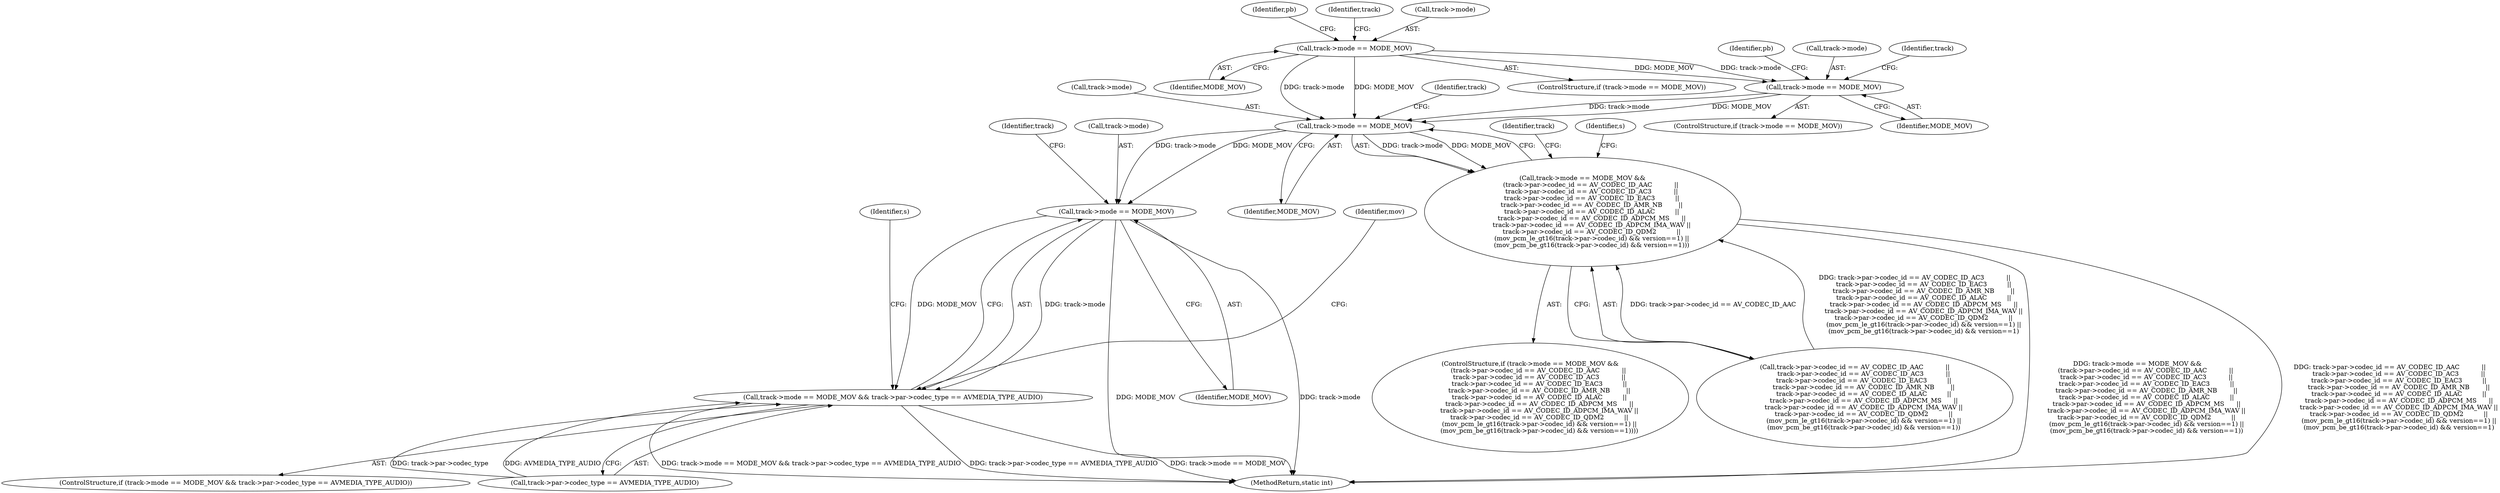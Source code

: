 digraph "0_FFmpeg_fa19fbcf712a6a6cc5a5cfdc3254a97b9bce6582@pointer" {
"1000142" [label="(Call,track->mode == MODE_MOV)"];
"1000321" [label="(Call,track->mode == MODE_MOV)"];
"1000522" [label="(Call,track->mode == MODE_MOV)"];
"1000521" [label="(Call,track->mode == MODE_MOV &&\n        (track->par->codec_id == AV_CODEC_ID_AAC           ||\n         track->par->codec_id == AV_CODEC_ID_AC3           ||\n         track->par->codec_id == AV_CODEC_ID_EAC3          ||\n         track->par->codec_id == AV_CODEC_ID_AMR_NB        ||\n         track->par->codec_id == AV_CODEC_ID_ALAC          ||\n         track->par->codec_id == AV_CODEC_ID_ADPCM_MS      ||\n         track->par->codec_id == AV_CODEC_ID_ADPCM_IMA_WAV ||\n         track->par->codec_id == AV_CODEC_ID_QDM2          ||\n         (mov_pcm_le_gt16(track->par->codec_id) && version==1) ||\n         (mov_pcm_be_gt16(track->par->codec_id) && version==1)))"];
"1000727" [label="(Call,track->mode == MODE_MOV)"];
"1000726" [label="(Call,track->mode == MODE_MOV && track->par->codec_type == AVMEDIA_TYPE_AUDIO)"];
"1000142" [label="(Call,track->mode == MODE_MOV)"];
"1000731" [label="(Identifier,MODE_MOV)"];
"1000217" [label="(Identifier,pb)"];
"1000735" [label="(Identifier,track)"];
"1000321" [label="(Call,track->mode == MODE_MOV)"];
"1000523" [label="(Call,track->mode)"];
"1000732" [label="(Call,track->par->codec_type == AVMEDIA_TYPE_AUDIO)"];
"1000325" [label="(Identifier,MODE_MOV)"];
"1000526" [label="(Identifier,MODE_MOV)"];
"1000320" [label="(ControlStructure,if (track->mode == MODE_MOV))"];
"1000527" [label="(Call,track->par->codec_id == AV_CODEC_ID_AAC           ||\n         track->par->codec_id == AV_CODEC_ID_AC3           ||\n         track->par->codec_id == AV_CODEC_ID_EAC3          ||\n         track->par->codec_id == AV_CODEC_ID_AMR_NB        ||\n         track->par->codec_id == AV_CODEC_ID_ALAC          ||\n         track->par->codec_id == AV_CODEC_ID_ADPCM_MS      ||\n         track->par->codec_id == AV_CODEC_ID_ADPCM_IMA_WAV ||\n         track->par->codec_id == AV_CODEC_ID_QDM2          ||\n         (mov_pcm_le_gt16(track->par->codec_id) && version==1) ||\n         (mov_pcm_be_gt16(track->par->codec_id) && version==1))"];
"1000328" [label="(Identifier,pb)"];
"1000322" [label="(Call,track->mode)"];
"1000520" [label="(ControlStructure,if (track->mode == MODE_MOV &&\n        (track->par->codec_id == AV_CODEC_ID_AAC           ||\n         track->par->codec_id == AV_CODEC_ID_AC3           ||\n         track->par->codec_id == AV_CODEC_ID_EAC3          ||\n         track->par->codec_id == AV_CODEC_ID_AMR_NB        ||\n         track->par->codec_id == AV_CODEC_ID_ALAC          ||\n         track->par->codec_id == AV_CODEC_ID_ADPCM_MS      ||\n         track->par->codec_id == AV_CODEC_ID_ADPCM_IMA_WAV ||\n         track->par->codec_id == AV_CODEC_ID_QDM2          ||\n         (mov_pcm_le_gt16(track->par->codec_id) && version==1) ||\n         (mov_pcm_be_gt16(track->par->codec_id) && version==1))))"];
"1000746" [label="(Identifier,mov)"];
"1000522" [label="(Call,track->mode == MODE_MOV)"];
"1000389" [label="(Identifier,track)"];
"1000521" [label="(Call,track->mode == MODE_MOV &&\n        (track->par->codec_id == AV_CODEC_ID_AAC           ||\n         track->par->codec_id == AV_CODEC_ID_AC3           ||\n         track->par->codec_id == AV_CODEC_ID_EAC3          ||\n         track->par->codec_id == AV_CODEC_ID_AMR_NB        ||\n         track->par->codec_id == AV_CODEC_ID_ALAC          ||\n         track->par->codec_id == AV_CODEC_ID_ADPCM_MS      ||\n         track->par->codec_id == AV_CODEC_ID_ADPCM_IMA_WAV ||\n         track->par->codec_id == AV_CODEC_ID_QDM2          ||\n         (mov_pcm_le_gt16(track->par->codec_id) && version==1) ||\n         (mov_pcm_be_gt16(track->par->codec_id) && version==1)))"];
"1000727" [label="(Call,track->mode == MODE_MOV)"];
"1000620" [label="(Identifier,track)"];
"1000740" [label="(Identifier,s)"];
"1000151" [label="(Identifier,track)"];
"1000143" [label="(Call,track->mode)"];
"1000725" [label="(ControlStructure,if (track->mode == MODE_MOV && track->par->codec_type == AVMEDIA_TYPE_AUDIO))"];
"1000760" [label="(MethodReturn,static int)"];
"1000146" [label="(Identifier,MODE_MOV)"];
"1000141" [label="(ControlStructure,if (track->mode == MODE_MOV))"];
"1000613" [label="(Identifier,s)"];
"1000726" [label="(Call,track->mode == MODE_MOV && track->par->codec_type == AVMEDIA_TYPE_AUDIO)"];
"1000728" [label="(Call,track->mode)"];
"1000531" [label="(Identifier,track)"];
"1000142" -> "1000141"  [label="AST: "];
"1000142" -> "1000146"  [label="CFG: "];
"1000143" -> "1000142"  [label="AST: "];
"1000146" -> "1000142"  [label="AST: "];
"1000151" -> "1000142"  [label="CFG: "];
"1000217" -> "1000142"  [label="CFG: "];
"1000142" -> "1000321"  [label="DDG: track->mode"];
"1000142" -> "1000321"  [label="DDG: MODE_MOV"];
"1000142" -> "1000522"  [label="DDG: track->mode"];
"1000142" -> "1000522"  [label="DDG: MODE_MOV"];
"1000321" -> "1000320"  [label="AST: "];
"1000321" -> "1000325"  [label="CFG: "];
"1000322" -> "1000321"  [label="AST: "];
"1000325" -> "1000321"  [label="AST: "];
"1000328" -> "1000321"  [label="CFG: "];
"1000389" -> "1000321"  [label="CFG: "];
"1000321" -> "1000522"  [label="DDG: track->mode"];
"1000321" -> "1000522"  [label="DDG: MODE_MOV"];
"1000522" -> "1000521"  [label="AST: "];
"1000522" -> "1000526"  [label="CFG: "];
"1000523" -> "1000522"  [label="AST: "];
"1000526" -> "1000522"  [label="AST: "];
"1000531" -> "1000522"  [label="CFG: "];
"1000521" -> "1000522"  [label="CFG: "];
"1000522" -> "1000521"  [label="DDG: track->mode"];
"1000522" -> "1000521"  [label="DDG: MODE_MOV"];
"1000522" -> "1000727"  [label="DDG: track->mode"];
"1000522" -> "1000727"  [label="DDG: MODE_MOV"];
"1000521" -> "1000520"  [label="AST: "];
"1000521" -> "1000527"  [label="CFG: "];
"1000527" -> "1000521"  [label="AST: "];
"1000613" -> "1000521"  [label="CFG: "];
"1000620" -> "1000521"  [label="CFG: "];
"1000521" -> "1000760"  [label="DDG: track->mode == MODE_MOV &&\n        (track->par->codec_id == AV_CODEC_ID_AAC           ||\n         track->par->codec_id == AV_CODEC_ID_AC3           ||\n         track->par->codec_id == AV_CODEC_ID_EAC3          ||\n         track->par->codec_id == AV_CODEC_ID_AMR_NB        ||\n         track->par->codec_id == AV_CODEC_ID_ALAC          ||\n         track->par->codec_id == AV_CODEC_ID_ADPCM_MS      ||\n         track->par->codec_id == AV_CODEC_ID_ADPCM_IMA_WAV ||\n         track->par->codec_id == AV_CODEC_ID_QDM2          ||\n         (mov_pcm_le_gt16(track->par->codec_id) && version==1) ||\n         (mov_pcm_be_gt16(track->par->codec_id) && version==1))"];
"1000521" -> "1000760"  [label="DDG: track->par->codec_id == AV_CODEC_ID_AAC           ||\n         track->par->codec_id == AV_CODEC_ID_AC3           ||\n         track->par->codec_id == AV_CODEC_ID_EAC3          ||\n         track->par->codec_id == AV_CODEC_ID_AMR_NB        ||\n         track->par->codec_id == AV_CODEC_ID_ALAC          ||\n         track->par->codec_id == AV_CODEC_ID_ADPCM_MS      ||\n         track->par->codec_id == AV_CODEC_ID_ADPCM_IMA_WAV ||\n         track->par->codec_id == AV_CODEC_ID_QDM2          ||\n         (mov_pcm_le_gt16(track->par->codec_id) && version==1) ||\n         (mov_pcm_be_gt16(track->par->codec_id) && version==1)"];
"1000527" -> "1000521"  [label="DDG: track->par->codec_id == AV_CODEC_ID_AAC"];
"1000527" -> "1000521"  [label="DDG: track->par->codec_id == AV_CODEC_ID_AC3           ||\n         track->par->codec_id == AV_CODEC_ID_EAC3          ||\n         track->par->codec_id == AV_CODEC_ID_AMR_NB        ||\n         track->par->codec_id == AV_CODEC_ID_ALAC          ||\n         track->par->codec_id == AV_CODEC_ID_ADPCM_MS      ||\n         track->par->codec_id == AV_CODEC_ID_ADPCM_IMA_WAV ||\n         track->par->codec_id == AV_CODEC_ID_QDM2          ||\n         (mov_pcm_le_gt16(track->par->codec_id) && version==1) ||\n         (mov_pcm_be_gt16(track->par->codec_id) && version==1)"];
"1000727" -> "1000726"  [label="AST: "];
"1000727" -> "1000731"  [label="CFG: "];
"1000728" -> "1000727"  [label="AST: "];
"1000731" -> "1000727"  [label="AST: "];
"1000735" -> "1000727"  [label="CFG: "];
"1000726" -> "1000727"  [label="CFG: "];
"1000727" -> "1000760"  [label="DDG: MODE_MOV"];
"1000727" -> "1000760"  [label="DDG: track->mode"];
"1000727" -> "1000726"  [label="DDG: track->mode"];
"1000727" -> "1000726"  [label="DDG: MODE_MOV"];
"1000726" -> "1000725"  [label="AST: "];
"1000726" -> "1000732"  [label="CFG: "];
"1000732" -> "1000726"  [label="AST: "];
"1000740" -> "1000726"  [label="CFG: "];
"1000746" -> "1000726"  [label="CFG: "];
"1000726" -> "1000760"  [label="DDG: track->mode == MODE_MOV"];
"1000726" -> "1000760"  [label="DDG: track->mode == MODE_MOV && track->par->codec_type == AVMEDIA_TYPE_AUDIO"];
"1000726" -> "1000760"  [label="DDG: track->par->codec_type == AVMEDIA_TYPE_AUDIO"];
"1000732" -> "1000726"  [label="DDG: track->par->codec_type"];
"1000732" -> "1000726"  [label="DDG: AVMEDIA_TYPE_AUDIO"];
}
